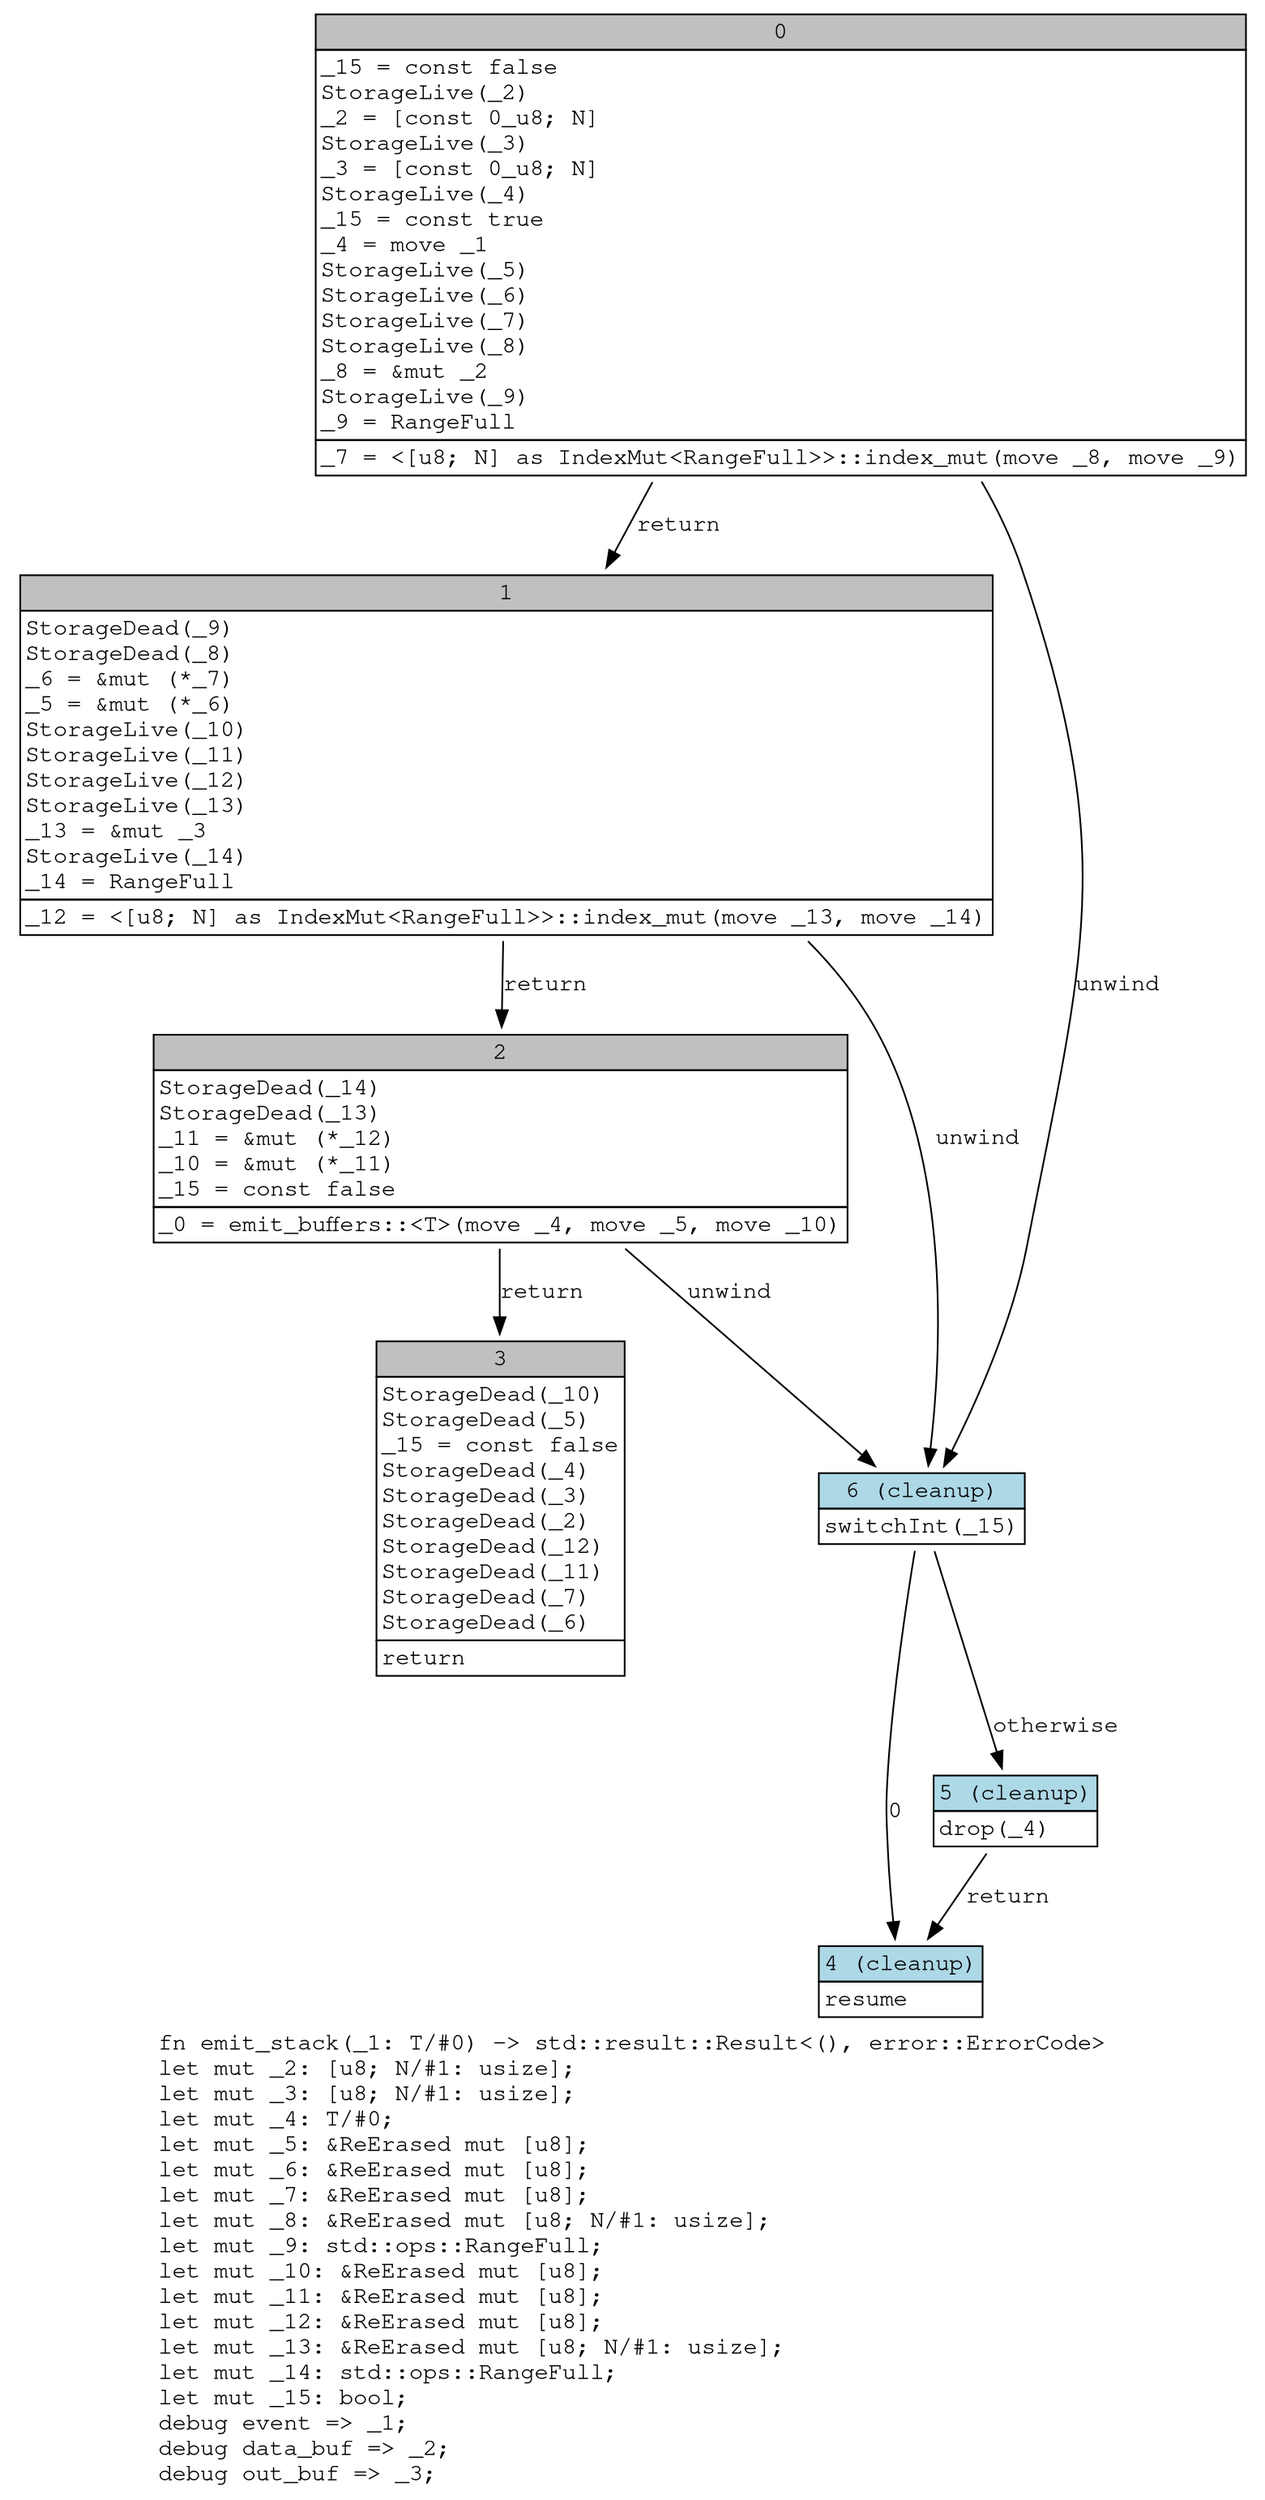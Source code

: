 digraph Mir_0_2896 {
    graph [fontname="Courier, monospace"];
    node [fontname="Courier, monospace"];
    edge [fontname="Courier, monospace"];
    label=<fn emit_stack(_1: T/#0) -&gt; std::result::Result&lt;(), error::ErrorCode&gt;<br align="left"/>let mut _2: [u8; N/#1: usize];<br align="left"/>let mut _3: [u8; N/#1: usize];<br align="left"/>let mut _4: T/#0;<br align="left"/>let mut _5: &amp;ReErased mut [u8];<br align="left"/>let mut _6: &amp;ReErased mut [u8];<br align="left"/>let mut _7: &amp;ReErased mut [u8];<br align="left"/>let mut _8: &amp;ReErased mut [u8; N/#1: usize];<br align="left"/>let mut _9: std::ops::RangeFull;<br align="left"/>let mut _10: &amp;ReErased mut [u8];<br align="left"/>let mut _11: &amp;ReErased mut [u8];<br align="left"/>let mut _12: &amp;ReErased mut [u8];<br align="left"/>let mut _13: &amp;ReErased mut [u8; N/#1: usize];<br align="left"/>let mut _14: std::ops::RangeFull;<br align="left"/>let mut _15: bool;<br align="left"/>debug event =&gt; _1;<br align="left"/>debug data_buf =&gt; _2;<br align="left"/>debug out_buf =&gt; _3;<br align="left"/>>;
    bb0__0_2896 [shape="none", label=<<table border="0" cellborder="1" cellspacing="0"><tr><td bgcolor="gray" align="center" colspan="1">0</td></tr><tr><td align="left" balign="left">_15 = const false<br/>StorageLive(_2)<br/>_2 = [const 0_u8; N]<br/>StorageLive(_3)<br/>_3 = [const 0_u8; N]<br/>StorageLive(_4)<br/>_15 = const true<br/>_4 = move _1<br/>StorageLive(_5)<br/>StorageLive(_6)<br/>StorageLive(_7)<br/>StorageLive(_8)<br/>_8 = &amp;mut _2<br/>StorageLive(_9)<br/>_9 = RangeFull<br/></td></tr><tr><td align="left">_7 = &lt;[u8; N] as IndexMut&lt;RangeFull&gt;&gt;::index_mut(move _8, move _9)</td></tr></table>>];
    bb1__0_2896 [shape="none", label=<<table border="0" cellborder="1" cellspacing="0"><tr><td bgcolor="gray" align="center" colspan="1">1</td></tr><tr><td align="left" balign="left">StorageDead(_9)<br/>StorageDead(_8)<br/>_6 = &amp;mut (*_7)<br/>_5 = &amp;mut (*_6)<br/>StorageLive(_10)<br/>StorageLive(_11)<br/>StorageLive(_12)<br/>StorageLive(_13)<br/>_13 = &amp;mut _3<br/>StorageLive(_14)<br/>_14 = RangeFull<br/></td></tr><tr><td align="left">_12 = &lt;[u8; N] as IndexMut&lt;RangeFull&gt;&gt;::index_mut(move _13, move _14)</td></tr></table>>];
    bb2__0_2896 [shape="none", label=<<table border="0" cellborder="1" cellspacing="0"><tr><td bgcolor="gray" align="center" colspan="1">2</td></tr><tr><td align="left" balign="left">StorageDead(_14)<br/>StorageDead(_13)<br/>_11 = &amp;mut (*_12)<br/>_10 = &amp;mut (*_11)<br/>_15 = const false<br/></td></tr><tr><td align="left">_0 = emit_buffers::&lt;T&gt;(move _4, move _5, move _10)</td></tr></table>>];
    bb3__0_2896 [shape="none", label=<<table border="0" cellborder="1" cellspacing="0"><tr><td bgcolor="gray" align="center" colspan="1">3</td></tr><tr><td align="left" balign="left">StorageDead(_10)<br/>StorageDead(_5)<br/>_15 = const false<br/>StorageDead(_4)<br/>StorageDead(_3)<br/>StorageDead(_2)<br/>StorageDead(_12)<br/>StorageDead(_11)<br/>StorageDead(_7)<br/>StorageDead(_6)<br/></td></tr><tr><td align="left">return</td></tr></table>>];
    bb4__0_2896 [shape="none", label=<<table border="0" cellborder="1" cellspacing="0"><tr><td bgcolor="lightblue" align="center" colspan="1">4 (cleanup)</td></tr><tr><td align="left">resume</td></tr></table>>];
    bb5__0_2896 [shape="none", label=<<table border="0" cellborder="1" cellspacing="0"><tr><td bgcolor="lightblue" align="center" colspan="1">5 (cleanup)</td></tr><tr><td align="left">drop(_4)</td></tr></table>>];
    bb6__0_2896 [shape="none", label=<<table border="0" cellborder="1" cellspacing="0"><tr><td bgcolor="lightblue" align="center" colspan="1">6 (cleanup)</td></tr><tr><td align="left">switchInt(_15)</td></tr></table>>];
    bb0__0_2896 -> bb1__0_2896 [label="return"];
    bb0__0_2896 -> bb6__0_2896 [label="unwind"];
    bb1__0_2896 -> bb2__0_2896 [label="return"];
    bb1__0_2896 -> bb6__0_2896 [label="unwind"];
    bb2__0_2896 -> bb3__0_2896 [label="return"];
    bb2__0_2896 -> bb6__0_2896 [label="unwind"];
    bb5__0_2896 -> bb4__0_2896 [label="return"];
    bb6__0_2896 -> bb4__0_2896 [label="0"];
    bb6__0_2896 -> bb5__0_2896 [label="otherwise"];
}
